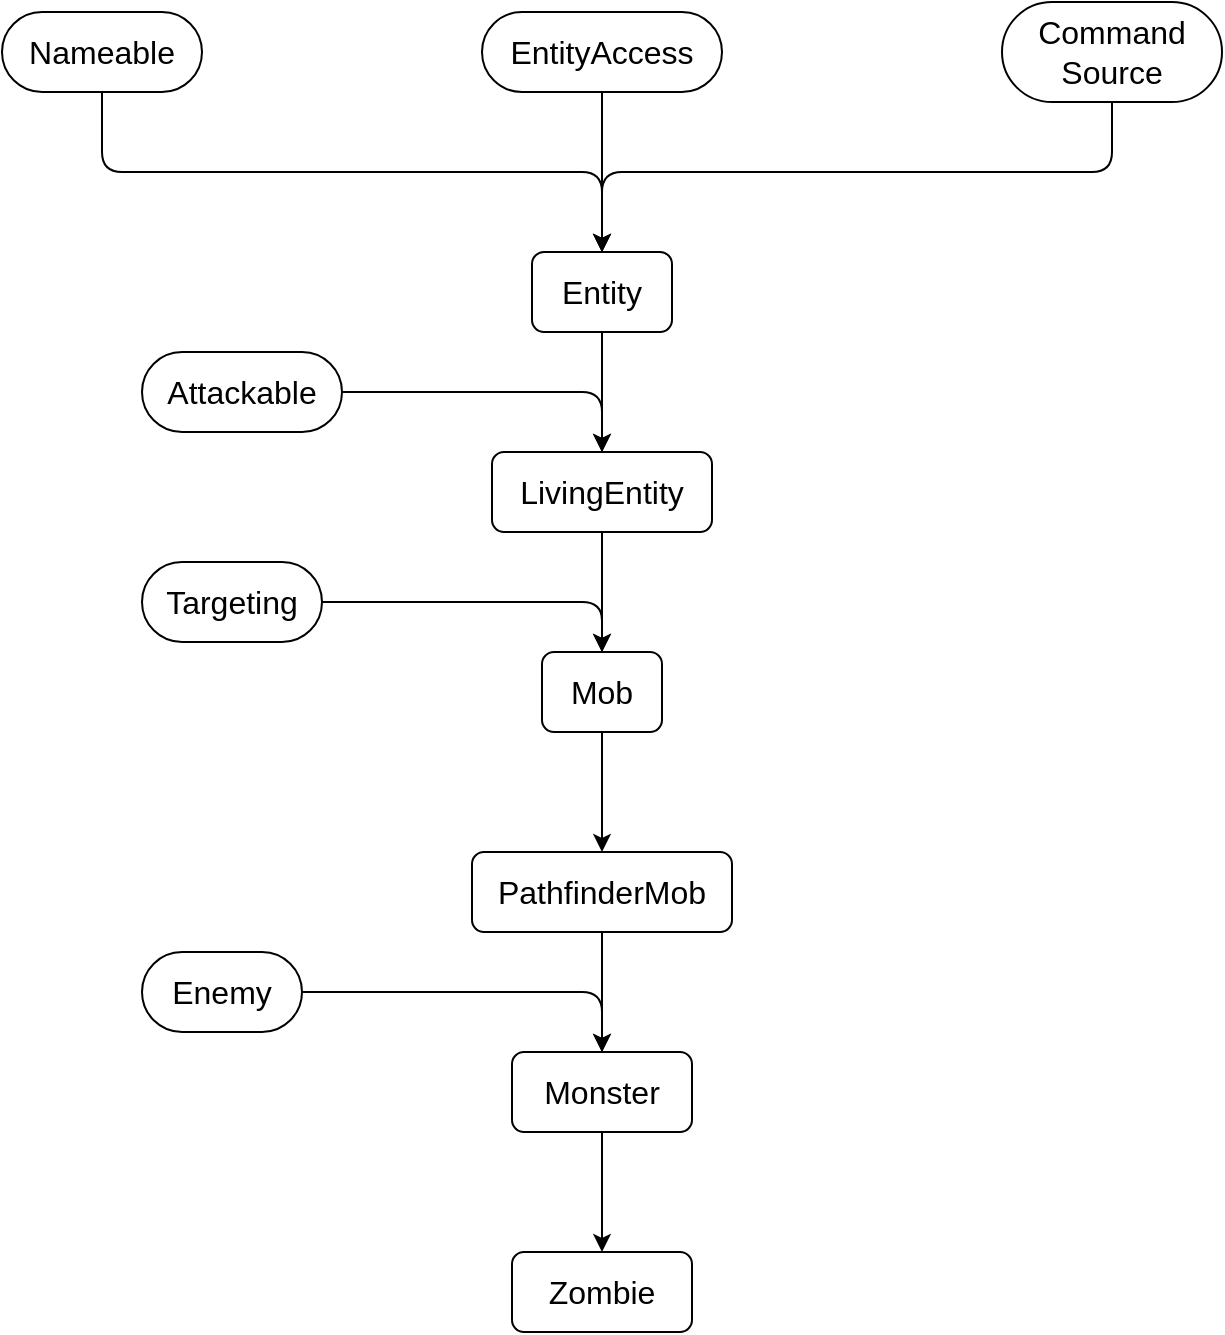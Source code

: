 <mxfile version="21.7.5" type="device">
  <diagram name="1.19.R3" id="XPgAY0MveSSbOcYDrzvI">
    <mxGraphModel dx="840" dy="535" grid="1" gridSize="10" guides="1" tooltips="1" connect="1" arrows="1" fold="1" page="1" pageScale="1" pageWidth="1100" pageHeight="850" math="0" shadow="0">
      <root>
        <mxCell id="0" />
        <mxCell id="1" parent="0" />
        <mxCell id="pdmuNGEYD2AzaH-rhqz0-1" value="Zombie" style="rounded=1;whiteSpace=wrap;html=1;fontSize=16;" parent="1" vertex="1">
          <mxGeometry x="505" y="750" width="90" height="40" as="geometry" />
        </mxCell>
        <mxCell id="pdmuNGEYD2AzaH-rhqz0-3" style="edgeStyle=orthogonalEdgeStyle;rounded=1;orthogonalLoop=1;jettySize=auto;html=1;" parent="1" source="pdmuNGEYD2AzaH-rhqz0-2" target="pdmuNGEYD2AzaH-rhqz0-1" edge="1">
          <mxGeometry relative="1" as="geometry" />
        </mxCell>
        <mxCell id="pdmuNGEYD2AzaH-rhqz0-2" value="Monster" style="rounded=1;whiteSpace=wrap;html=1;fontSize=16;" parent="1" vertex="1">
          <mxGeometry x="505" y="650" width="90" height="40" as="geometry" />
        </mxCell>
        <mxCell id="pdmuNGEYD2AzaH-rhqz0-5" style="edgeStyle=orthogonalEdgeStyle;rounded=1;orthogonalLoop=1;jettySize=auto;html=1;" parent="1" source="pdmuNGEYD2AzaH-rhqz0-4" target="pdmuNGEYD2AzaH-rhqz0-2" edge="1">
          <mxGeometry relative="1" as="geometry" />
        </mxCell>
        <mxCell id="pdmuNGEYD2AzaH-rhqz0-4" value="PathfinderMob" style="rounded=1;whiteSpace=wrap;html=1;fontSize=16;" parent="1" vertex="1">
          <mxGeometry x="485" y="550" width="130" height="40" as="geometry" />
        </mxCell>
        <mxCell id="pdmuNGEYD2AzaH-rhqz0-7" style="edgeStyle=orthogonalEdgeStyle;rounded=1;orthogonalLoop=1;jettySize=auto;html=1;" parent="1" source="pdmuNGEYD2AzaH-rhqz0-6" target="pdmuNGEYD2AzaH-rhqz0-4" edge="1">
          <mxGeometry relative="1" as="geometry" />
        </mxCell>
        <mxCell id="pdmuNGEYD2AzaH-rhqz0-6" value="Mob" style="rounded=1;whiteSpace=wrap;html=1;fontSize=16;" parent="1" vertex="1">
          <mxGeometry x="520" y="450" width="60" height="40" as="geometry" />
        </mxCell>
        <mxCell id="pdmuNGEYD2AzaH-rhqz0-9" style="edgeStyle=orthogonalEdgeStyle;rounded=1;orthogonalLoop=1;jettySize=auto;html=1;" parent="1" source="pdmuNGEYD2AzaH-rhqz0-8" target="pdmuNGEYD2AzaH-rhqz0-6" edge="1">
          <mxGeometry relative="1" as="geometry" />
        </mxCell>
        <mxCell id="pdmuNGEYD2AzaH-rhqz0-8" value="LivingEntity" style="rounded=1;whiteSpace=wrap;html=1;fontSize=16;" parent="1" vertex="1">
          <mxGeometry x="495" y="350" width="110" height="40" as="geometry" />
        </mxCell>
        <mxCell id="pdmuNGEYD2AzaH-rhqz0-14" style="edgeStyle=orthogonalEdgeStyle;shape=connector;rounded=1;orthogonalLoop=1;jettySize=auto;html=1;labelBackgroundColor=default;strokeColor=default;fontFamily=Helvetica;fontSize=11;fontColor=default;endArrow=classic;" parent="1" source="pdmuNGEYD2AzaH-rhqz0-13" target="pdmuNGEYD2AzaH-rhqz0-2" edge="1">
          <mxGeometry relative="1" as="geometry" />
        </mxCell>
        <mxCell id="pdmuNGEYD2AzaH-rhqz0-13" value="Enemy" style="rounded=1;whiteSpace=wrap;html=1;fontSize=16;arcSize=50;" parent="1" vertex="1">
          <mxGeometry x="320" y="600" width="80" height="40" as="geometry" />
        </mxCell>
        <mxCell id="pdmuNGEYD2AzaH-rhqz0-16" style="edgeStyle=orthogonalEdgeStyle;shape=connector;rounded=1;orthogonalLoop=1;jettySize=auto;html=1;labelBackgroundColor=default;strokeColor=default;fontFamily=Helvetica;fontSize=11;fontColor=default;endArrow=classic;" parent="1" source="pdmuNGEYD2AzaH-rhqz0-15" target="pdmuNGEYD2AzaH-rhqz0-6" edge="1">
          <mxGeometry relative="1" as="geometry" />
        </mxCell>
        <mxCell id="pdmuNGEYD2AzaH-rhqz0-15" value="Targeting" style="rounded=1;whiteSpace=wrap;html=1;fontSize=16;arcSize=50;" parent="1" vertex="1">
          <mxGeometry x="320" y="405" width="90" height="40" as="geometry" />
        </mxCell>
        <mxCell id="pdmuNGEYD2AzaH-rhqz0-18" style="edgeStyle=orthogonalEdgeStyle;shape=connector;rounded=1;orthogonalLoop=1;jettySize=auto;html=1;labelBackgroundColor=default;strokeColor=default;fontFamily=Helvetica;fontSize=11;fontColor=default;endArrow=classic;" parent="1" source="pdmuNGEYD2AzaH-rhqz0-17" target="pdmuNGEYD2AzaH-rhqz0-8" edge="1">
          <mxGeometry relative="1" as="geometry" />
        </mxCell>
        <mxCell id="pdmuNGEYD2AzaH-rhqz0-17" value="Entity" style="rounded=1;whiteSpace=wrap;html=1;fontSize=16;" parent="1" vertex="1">
          <mxGeometry x="515" y="250" width="70" height="40" as="geometry" />
        </mxCell>
        <mxCell id="pdmuNGEYD2AzaH-rhqz0-20" style="edgeStyle=orthogonalEdgeStyle;shape=connector;rounded=1;orthogonalLoop=1;jettySize=auto;html=1;labelBackgroundColor=default;strokeColor=default;fontFamily=Helvetica;fontSize=11;fontColor=default;endArrow=classic;" parent="1" source="pdmuNGEYD2AzaH-rhqz0-19" target="pdmuNGEYD2AzaH-rhqz0-8" edge="1">
          <mxGeometry relative="1" as="geometry" />
        </mxCell>
        <mxCell id="pdmuNGEYD2AzaH-rhqz0-19" value="Attackable" style="rounded=1;whiteSpace=wrap;html=1;fontSize=16;arcSize=50;" parent="1" vertex="1">
          <mxGeometry x="320" y="300" width="100" height="40" as="geometry" />
        </mxCell>
        <mxCell id="1I7oNABpHuSCw-oTeT9q-9" style="edgeStyle=orthogonalEdgeStyle;shape=connector;rounded=1;orthogonalLoop=1;jettySize=auto;html=1;labelBackgroundColor=default;strokeColor=default;fontFamily=Helvetica;fontSize=11;fontColor=default;endArrow=classic;" edge="1" parent="1" source="1I7oNABpHuSCw-oTeT9q-2" target="pdmuNGEYD2AzaH-rhqz0-17">
          <mxGeometry relative="1" as="geometry">
            <Array as="points">
              <mxPoint x="300" y="210" />
              <mxPoint x="550" y="210" />
            </Array>
          </mxGeometry>
        </mxCell>
        <mxCell id="1I7oNABpHuSCw-oTeT9q-2" value="Nameable" style="rounded=1;whiteSpace=wrap;html=1;fontSize=16;arcSize=50;" vertex="1" parent="1">
          <mxGeometry x="250" y="130" width="100" height="40" as="geometry" />
        </mxCell>
        <mxCell id="1I7oNABpHuSCw-oTeT9q-8" style="edgeStyle=orthogonalEdgeStyle;shape=connector;rounded=1;orthogonalLoop=1;jettySize=auto;html=1;labelBackgroundColor=default;strokeColor=default;fontFamily=Helvetica;fontSize=11;fontColor=default;endArrow=classic;" edge="1" parent="1" source="1I7oNABpHuSCw-oTeT9q-3" target="pdmuNGEYD2AzaH-rhqz0-17">
          <mxGeometry relative="1" as="geometry" />
        </mxCell>
        <mxCell id="1I7oNABpHuSCw-oTeT9q-3" value="EntityAccess" style="rounded=1;whiteSpace=wrap;html=1;fontSize=16;arcSize=50;" vertex="1" parent="1">
          <mxGeometry x="490" y="130" width="120" height="40" as="geometry" />
        </mxCell>
        <mxCell id="1I7oNABpHuSCw-oTeT9q-7" style="edgeStyle=orthogonalEdgeStyle;shape=connector;rounded=1;orthogonalLoop=1;jettySize=auto;html=1;labelBackgroundColor=default;strokeColor=default;fontFamily=Helvetica;fontSize=11;fontColor=default;endArrow=classic;" edge="1" parent="1" source="1I7oNABpHuSCw-oTeT9q-4" target="pdmuNGEYD2AzaH-rhqz0-17">
          <mxGeometry relative="1" as="geometry">
            <Array as="points">
              <mxPoint x="805" y="210" />
              <mxPoint x="550" y="210" />
            </Array>
          </mxGeometry>
        </mxCell>
        <mxCell id="1I7oNABpHuSCw-oTeT9q-4" value="Command Source" style="rounded=1;whiteSpace=wrap;html=1;fontSize=16;arcSize=50;" vertex="1" parent="1">
          <mxGeometry x="750" y="125" width="110" height="50" as="geometry" />
        </mxCell>
      </root>
    </mxGraphModel>
  </diagram>
</mxfile>
